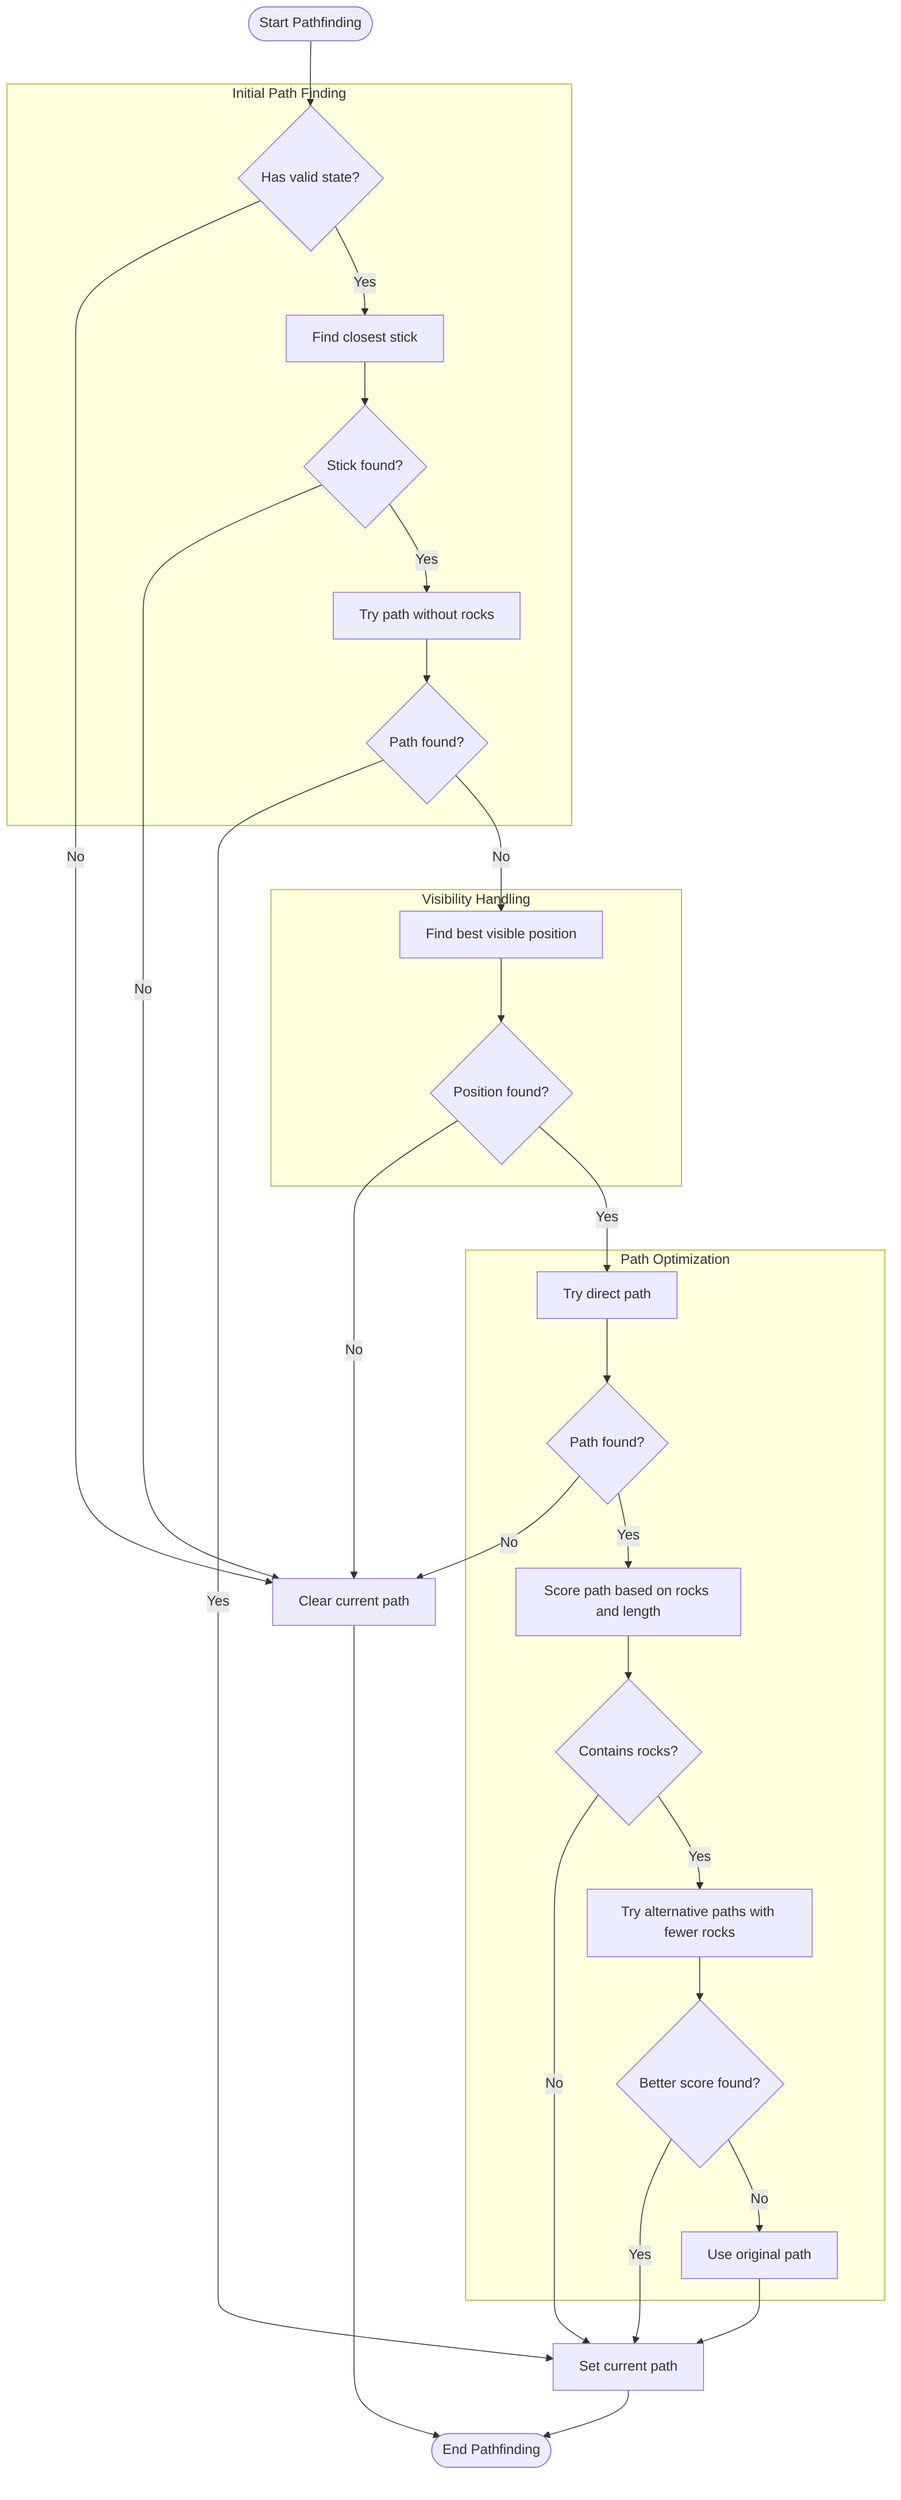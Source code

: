 flowchart TD
    Start([Start Pathfinding]) --> ValidState{Has valid state?}
    ValidState -- No --> ClearPath[Clear current path]
    ValidState -- Yes --> FindStick[Find closest stick]
    
    FindStick --> StickFound{Stick found?}
    StickFound -- No --> ClearPath
    StickFound -- Yes --> TryRockFreePath[Try path without rocks]
    
    TryRockFreePath --> RockFreePath{Path found?}
    RockFreePath -- Yes --> SetPath[Set current path]
    RockFreePath -- No --> FindVisible[Find best visible position]
    
    FindVisible --> VisibleFound{Position found?}
    VisibleFound -- No --> ClearPath
    VisibleFound -- Yes --> DirectPath[Try direct path]
    
    DirectPath --> PathFound{Path found?}
    PathFound -- No --> ClearPath
    PathFound -- Yes --> ScorePath[Score path based on rocks and length]
    
    ScorePath --> HasRocks{Contains rocks?}
    HasRocks -- No --> SetPath
    HasRocks -- Yes --> TryAlternative[Try alternative paths with fewer rocks]
    
    TryAlternative --> BetterFound{Better score found?}
    BetterFound -- Yes --> SetPath
    BetterFound -- No --> UseOriginal[Use original path]
    
    UseOriginal --> SetPath
    
    SetPath --> End([End Pathfinding])
    ClearPath --> End

    subgraph "Path Optimization"
        DirectPath
        PathFound
        ScorePath
        HasRocks
        TryAlternative
        BetterFound
        UseOriginal
    end

    subgraph "Initial Path Finding"
        ValidState
        FindStick
        StickFound
        TryRockFreePath
        RockFreePath
    end

    subgraph "Visibility Handling"
        FindVisible
        VisibleFound
    end